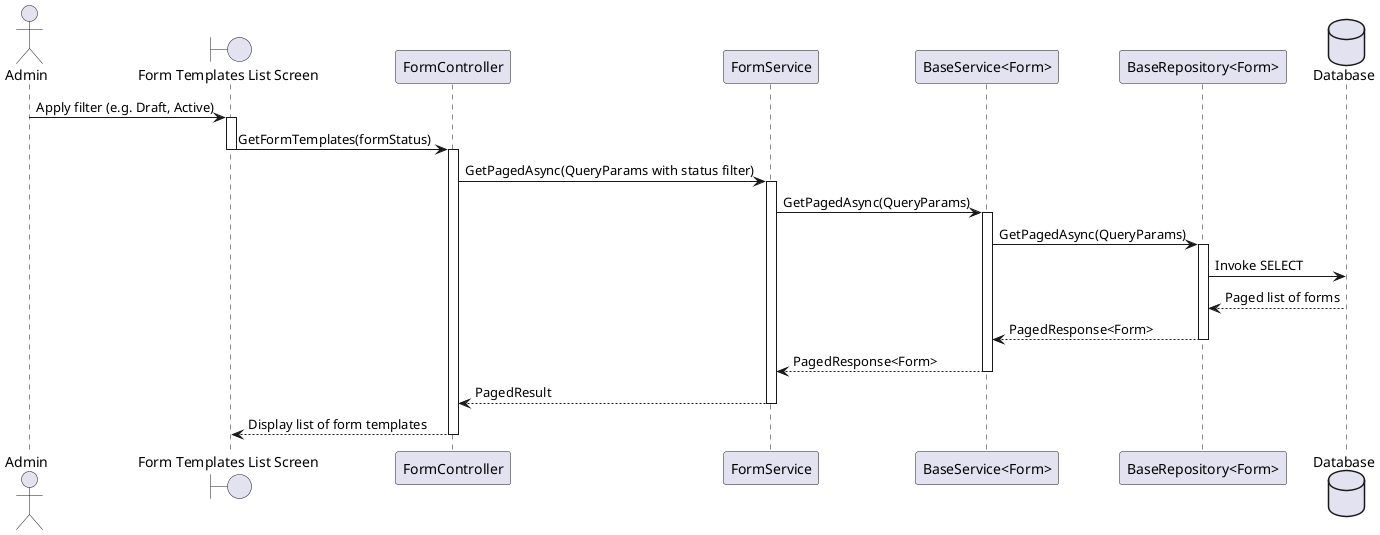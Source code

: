 @startuml
actor Admin
boundary "Form Templates List Screen" as Screen
participant "FormController" as Controller
participant "FormService" as Service
participant "BaseService<Form>" as BaseService
participant "BaseRepository<Form>" as BaseRepo
database "Database" as DB

Admin -> Screen : Apply filter (e.g. Draft, Active)
activate Screen
Screen -> Controller : GetFormTemplates(formStatus)
deactivate Screen
activate Controller

Controller -> Service : GetPagedAsync(QueryParams with status filter)
activate Service

Service -> BaseService : GetPagedAsync(QueryParams)
activate BaseService

BaseService -> BaseRepo : GetPagedAsync(QueryParams)
activate BaseRepo
BaseRepo -> DB : Invoke SELECT 
DB --> BaseRepo : Paged list of forms
BaseRepo --> BaseService : PagedResponse<Form>
deactivate BaseRepo

BaseService --> Service : PagedResponse<Form>
deactivate BaseService

Service --> Controller : PagedResult
deactivate Service

Controller --> Screen : Display list of form templates
deactivate Controller
@enduml
